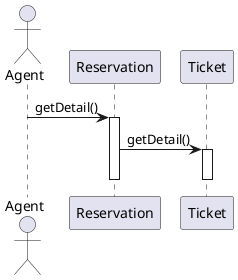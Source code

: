 @startuml ViewDetailsOfReservation

Actor Agent

Agent -> Reservation : getDetail()
activate Reservation
Reservation -> Ticket : getDetail()
activate Ticket
deactivate
deactivate

@enduml